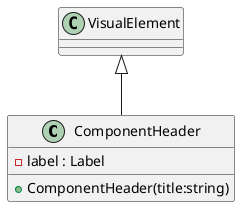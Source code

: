 @startuml
class ComponentHeader {
    - label : Label
    + ComponentHeader(title:string)
}
VisualElement <|-- ComponentHeader
@enduml
